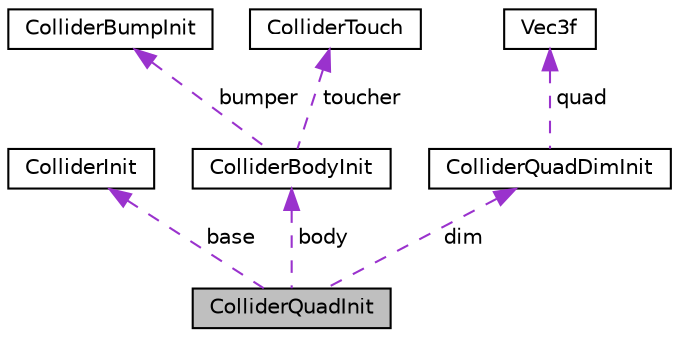 digraph "ColliderQuadInit"
{
 // LATEX_PDF_SIZE
  edge [fontname="Helvetica",fontsize="10",labelfontname="Helvetica",labelfontsize="10"];
  node [fontname="Helvetica",fontsize="10",shape=record];
  Node1 [label="ColliderQuadInit",height=0.2,width=0.4,color="black", fillcolor="grey75", style="filled", fontcolor="black",tooltip=" "];
  Node2 -> Node1 [dir="back",color="darkorchid3",fontsize="10",style="dashed",label=" base" ,fontname="Helvetica"];
  Node2 [label="ColliderInit",height=0.2,width=0.4,color="black", fillcolor="white", style="filled",URL="$d2/d09/structColliderInit.html",tooltip=" "];
  Node3 -> Node1 [dir="back",color="darkorchid3",fontsize="10",style="dashed",label=" body" ,fontname="Helvetica"];
  Node3 [label="ColliderBodyInit",height=0.2,width=0.4,color="black", fillcolor="white", style="filled",URL="$d5/d92/structColliderBodyInit.html",tooltip=" "];
  Node4 -> Node3 [dir="back",color="darkorchid3",fontsize="10",style="dashed",label=" bumper" ,fontname="Helvetica"];
  Node4 [label="ColliderBumpInit",height=0.2,width=0.4,color="black", fillcolor="white", style="filled",URL="$dc/daa/structColliderBumpInit.html",tooltip=" "];
  Node5 -> Node3 [dir="back",color="darkorchid3",fontsize="10",style="dashed",label=" toucher" ,fontname="Helvetica"];
  Node5 [label="ColliderTouch",height=0.2,width=0.4,color="black", fillcolor="white", style="filled",URL="$da/d5d/structColliderTouch.html",tooltip=" "];
  Node6 -> Node1 [dir="back",color="darkorchid3",fontsize="10",style="dashed",label=" dim" ,fontname="Helvetica"];
  Node6 [label="ColliderQuadDimInit",height=0.2,width=0.4,color="black", fillcolor="white", style="filled",URL="$de/d00/structColliderQuadDimInit.html",tooltip=" "];
  Node7 -> Node6 [dir="back",color="darkorchid3",fontsize="10",style="dashed",label=" quad" ,fontname="Helvetica"];
  Node7 [label="Vec3f",height=0.2,width=0.4,color="black", fillcolor="white", style="filled",URL="$d0/dc7/structVec3f.html",tooltip=" "];
}
